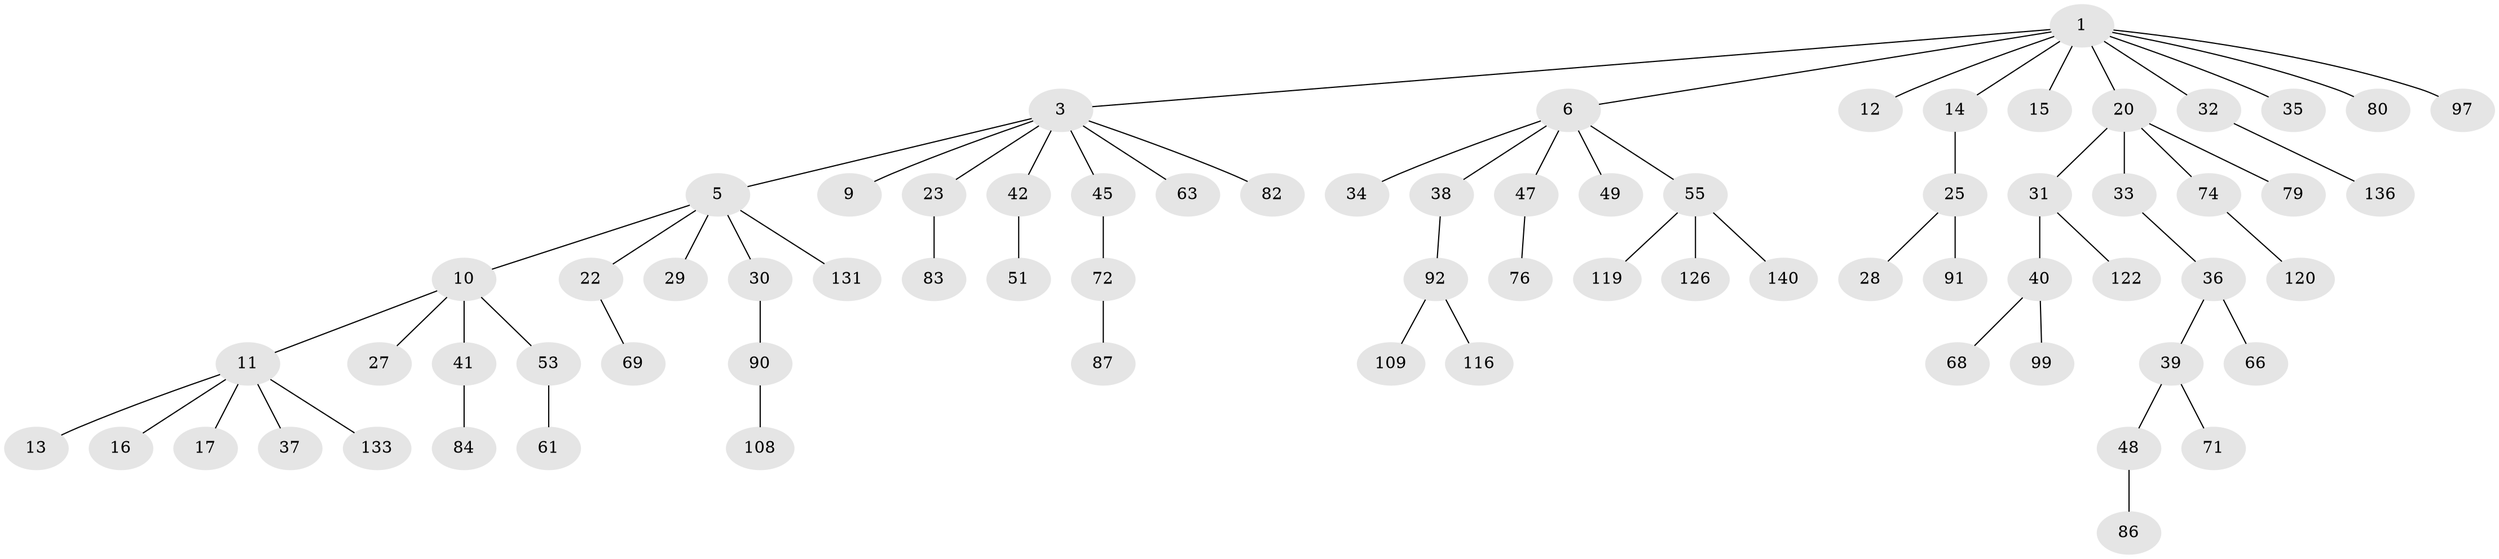 // original degree distribution, {6: 0.034722222222222224, 7: 0.013888888888888888, 4: 0.04861111111111111, 2: 0.2361111111111111, 1: 0.5138888888888888, 5: 0.020833333333333332, 3: 0.13194444444444445}
// Generated by graph-tools (version 1.1) at 2025/15/03/09/25 04:15:30]
// undirected, 72 vertices, 71 edges
graph export_dot {
graph [start="1"]
  node [color=gray90,style=filled];
  1 [super="+2"];
  3 [super="+4+54+21+18"];
  5 [super="+8+7"];
  6;
  9;
  10;
  11;
  12;
  13;
  14 [super="+65+93+117"];
  15 [super="+115+50"];
  16 [super="+113+19"];
  17 [super="+44"];
  20 [super="+26+73"];
  22 [super="+59+139"];
  23 [super="+24"];
  25;
  27 [super="+85"];
  28;
  29 [super="+52"];
  30 [super="+78+138+46"];
  31;
  32;
  33 [super="+58"];
  34 [super="+127"];
  35 [super="+64"];
  36;
  37;
  38;
  39 [super="+67+43"];
  40 [super="+62"];
  41;
  42;
  45;
  47 [super="+56"];
  48 [super="+81"];
  49 [super="+123+134+106+98+88+60"];
  51 [super="+70+118"];
  53;
  55;
  61;
  63 [super="+121"];
  66 [super="+77"];
  68;
  69 [super="+75"];
  71;
  72;
  74;
  76;
  79;
  80;
  82 [super="+107+94"];
  83 [super="+111"];
  84;
  86;
  87;
  90;
  91;
  92;
  97 [super="+110"];
  99 [super="+104"];
  108;
  109 [super="+129+112"];
  116;
  119 [super="+142+144"];
  120;
  122;
  126;
  131;
  133;
  136;
  140 [super="+143"];
  1 -- 6;
  1 -- 12;
  1 -- 20;
  1 -- 32;
  1 -- 97;
  1 -- 80;
  1 -- 35;
  1 -- 3;
  1 -- 14;
  1 -- 15;
  3 -- 42;
  3 -- 63;
  3 -- 82;
  3 -- 5;
  3 -- 23;
  3 -- 9;
  3 -- 45;
  5 -- 30;
  5 -- 29;
  5 -- 131;
  5 -- 22;
  5 -- 10;
  6 -- 34;
  6 -- 38;
  6 -- 47;
  6 -- 49;
  6 -- 55;
  10 -- 11;
  10 -- 27;
  10 -- 41;
  10 -- 53;
  11 -- 13;
  11 -- 16;
  11 -- 17;
  11 -- 37;
  11 -- 133;
  14 -- 25;
  20 -- 33;
  20 -- 74;
  20 -- 31;
  20 -- 79;
  22 -- 69;
  23 -- 83;
  25 -- 28;
  25 -- 91;
  30 -- 90;
  31 -- 40;
  31 -- 122;
  32 -- 136;
  33 -- 36;
  36 -- 39;
  36 -- 66;
  38 -- 92;
  39 -- 48;
  39 -- 71;
  40 -- 99;
  40 -- 68;
  41 -- 84;
  42 -- 51;
  45 -- 72;
  47 -- 76;
  48 -- 86;
  53 -- 61;
  55 -- 119;
  55 -- 126;
  55 -- 140;
  72 -- 87;
  74 -- 120;
  90 -- 108;
  92 -- 109;
  92 -- 116;
}
